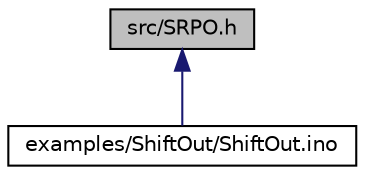 digraph "src/SRPO.h"
{
  edge [fontname="Helvetica",fontsize="10",labelfontname="Helvetica",labelfontsize="10"];
  node [fontname="Helvetica",fontsize="10",shape=record];
  Node1 [label="src/SRPO.h",height=0.2,width=0.4,color="black", fillcolor="grey75", style="filled", fontcolor="black"];
  Node1 -> Node2 [dir="back",color="midnightblue",fontsize="10",style="solid",fontname="Helvetica"];
  Node2 [label="examples/ShiftOut/ShiftOut.ino",height=0.2,width=0.4,color="black", fillcolor="white", style="filled",URL="$d1/d63/ShiftOut_8ino.html"];
}
